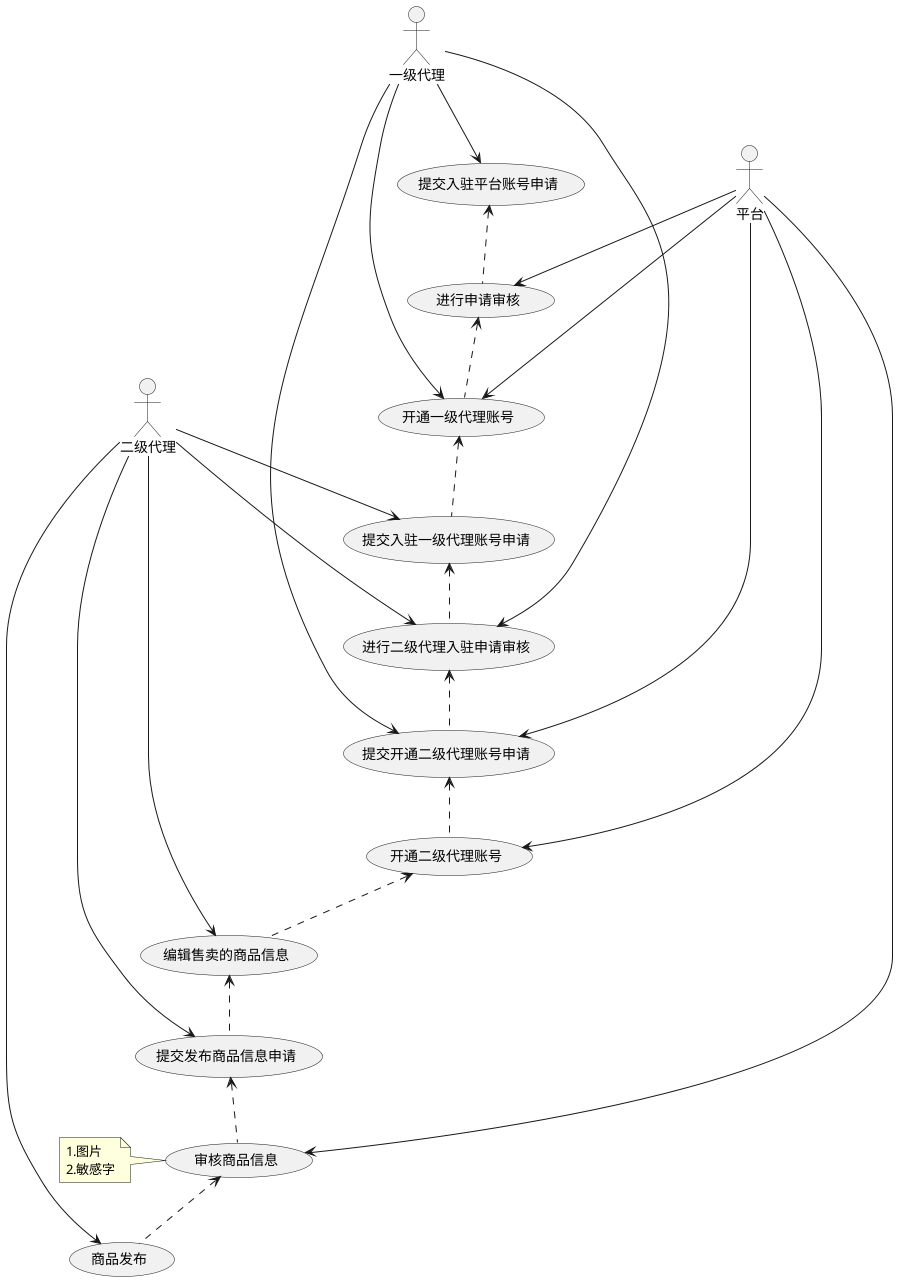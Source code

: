 @startuml

:一级代理:as 酒店
:二级代理:as 商家

酒店 --> (提交入驻平台账号申请)
平台 -->(进行申请审核)
(提交入驻平台账号申请)<..(进行申请审核)
平台 --> (开通一级代理账号)
(进行申请审核)<..(开通一级代理账号)

酒店 --> (开通一级代理账号)
商家 -->(提交入驻一级代理账号申请)
(开通一级代理账号)<..(提交入驻一级代理账号申请)
酒店 -->(进行二级代理入驻申请审核)
(提交入驻一级代理账号申请)<..(进行二级代理入驻申请审核)
酒店 -->(提交开通二级代理账号申请)
(进行二级代理入驻申请审核)<..(提交开通二级代理账号申请)
平台 -->(开通二级代理账号)
平台 -->(提交开通二级代理账号申请)
商家 -->(进行二级代理入驻申请审核)
(提交开通二级代理账号申请)<..(开通二级代理账号)

商家 -->(编辑售卖的商品信息)
(开通二级代理账号)<..(编辑售卖的商品信息)
商家 -->(提交发布商品信息申请)
平台 -->(审核商品信息)
note left of (审核商品信息)
1.图片
2.敏感字
end note
(编辑售卖的商品信息)<..(提交发布商品信息申请)
(提交发布商品信息申请)<..(审核商品信息)
(审核商品信息)<..(商品发布)
商家 -->(商品发布)
@enduml